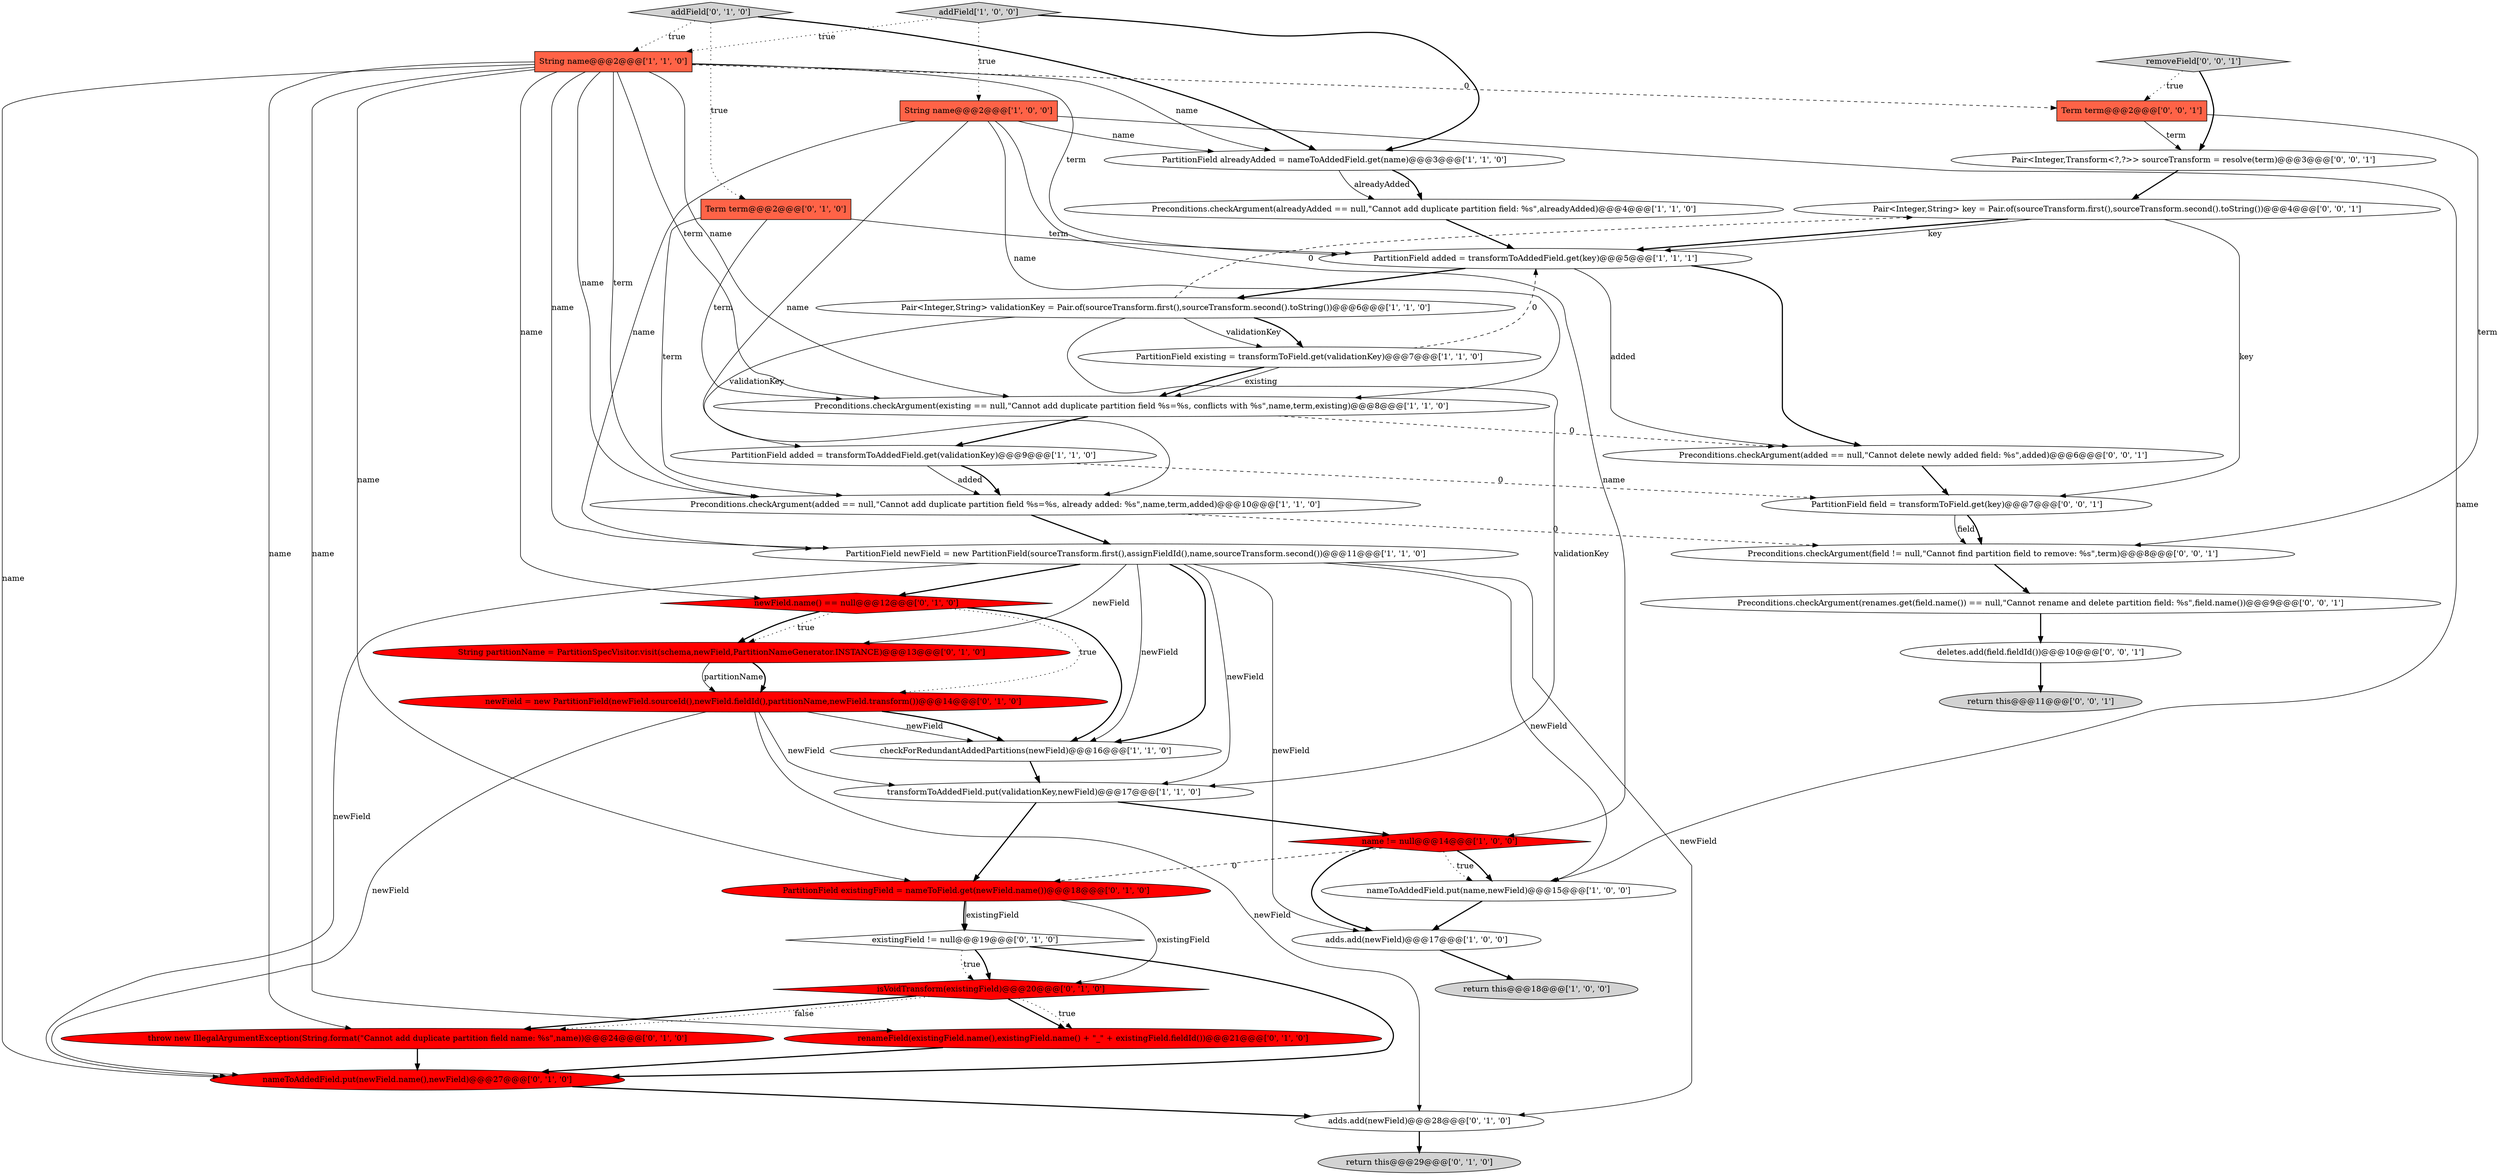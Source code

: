 digraph {
34 [style = filled, label = "Pair<Integer,String> key = Pair.of(sourceTransform.first(),sourceTransform.second().toString())@@@4@@@['0', '0', '1']", fillcolor = white, shape = ellipse image = "AAA0AAABBB3BBB"];
16 [style = filled, label = "PartitionField added = transformToAddedField.get(validationKey)@@@9@@@['1', '1', '0']", fillcolor = white, shape = ellipse image = "AAA0AAABBB1BBB"];
1 [style = filled, label = "PartitionField newField = new PartitionField(sourceTransform.first(),assignFieldId(),name,sourceTransform.second())@@@11@@@['1', '1', '0']", fillcolor = white, shape = ellipse image = "AAA0AAABBB1BBB"];
13 [style = filled, label = "addField['1', '0', '0']", fillcolor = lightgray, shape = diamond image = "AAA0AAABBB1BBB"];
0 [style = filled, label = "PartitionField alreadyAdded = nameToAddedField.get(name)@@@3@@@['1', '1', '0']", fillcolor = white, shape = ellipse image = "AAA0AAABBB1BBB"];
36 [style = filled, label = "Preconditions.checkArgument(added == null,\"Cannot delete newly added field: %s\",added)@@@6@@@['0', '0', '1']", fillcolor = white, shape = ellipse image = "AAA0AAABBB3BBB"];
33 [style = filled, label = "return this@@@11@@@['0', '0', '1']", fillcolor = lightgray, shape = ellipse image = "AAA0AAABBB3BBB"];
26 [style = filled, label = "addField['0', '1', '0']", fillcolor = lightgray, shape = diamond image = "AAA0AAABBB2BBB"];
12 [style = filled, label = "Preconditions.checkArgument(added == null,\"Cannot add duplicate partition field %s=%s, already added: %s\",name,term,added)@@@10@@@['1', '1', '0']", fillcolor = white, shape = ellipse image = "AAA0AAABBB1BBB"];
4 [style = filled, label = "name != null@@@14@@@['1', '0', '0']", fillcolor = red, shape = diamond image = "AAA1AAABBB1BBB"];
19 [style = filled, label = "return this@@@29@@@['0', '1', '0']", fillcolor = lightgray, shape = ellipse image = "AAA0AAABBB2BBB"];
2 [style = filled, label = "checkForRedundantAddedPartitions(newField)@@@16@@@['1', '1', '0']", fillcolor = white, shape = ellipse image = "AAA0AAABBB1BBB"];
7 [style = filled, label = "adds.add(newField)@@@17@@@['1', '0', '0']", fillcolor = white, shape = ellipse image = "AAA0AAABBB1BBB"];
31 [style = filled, label = "deletes.add(field.fieldId())@@@10@@@['0', '0', '1']", fillcolor = white, shape = ellipse image = "AAA0AAABBB3BBB"];
27 [style = filled, label = "newField.name() == null@@@12@@@['0', '1', '0']", fillcolor = red, shape = diamond image = "AAA1AAABBB2BBB"];
20 [style = filled, label = "newField = new PartitionField(newField.sourceId(),newField.fieldId(),partitionName,newField.transform())@@@14@@@['0', '1', '0']", fillcolor = red, shape = ellipse image = "AAA1AAABBB2BBB"];
10 [style = filled, label = "transformToAddedField.put(validationKey,newField)@@@17@@@['1', '1', '0']", fillcolor = white, shape = ellipse image = "AAA0AAABBB1BBB"];
29 [style = filled, label = "nameToAddedField.put(newField.name(),newField)@@@27@@@['0', '1', '0']", fillcolor = red, shape = ellipse image = "AAA1AAABBB2BBB"];
11 [style = filled, label = "Pair<Integer,String> validationKey = Pair.of(sourceTransform.first(),sourceTransform.second().toString())@@@6@@@['1', '1', '0']", fillcolor = white, shape = ellipse image = "AAA0AAABBB1BBB"];
6 [style = filled, label = "Preconditions.checkArgument(alreadyAdded == null,\"Cannot add duplicate partition field: %s\",alreadyAdded)@@@4@@@['1', '1', '0']", fillcolor = white, shape = ellipse image = "AAA0AAABBB1BBB"];
28 [style = filled, label = "throw new IllegalArgumentException(String.format(\"Cannot add duplicate partition field name: %s\",name))@@@24@@@['0', '1', '0']", fillcolor = red, shape = ellipse image = "AAA1AAABBB2BBB"];
32 [style = filled, label = "removeField['0', '0', '1']", fillcolor = lightgray, shape = diamond image = "AAA0AAABBB3BBB"];
22 [style = filled, label = "renameField(existingField.name(),existingField.name() + \"_\" + existingField.fieldId())@@@21@@@['0', '1', '0']", fillcolor = red, shape = ellipse image = "AAA1AAABBB2BBB"];
24 [style = filled, label = "String partitionName = PartitionSpecVisitor.visit(schema,newField,PartitionNameGenerator.INSTANCE)@@@13@@@['0', '1', '0']", fillcolor = red, shape = ellipse image = "AAA1AAABBB2BBB"];
23 [style = filled, label = "Term term@@@2@@@['0', '1', '0']", fillcolor = tomato, shape = box image = "AAA0AAABBB2BBB"];
38 [style = filled, label = "Preconditions.checkArgument(field != null,\"Cannot find partition field to remove: %s\",term)@@@8@@@['0', '0', '1']", fillcolor = white, shape = ellipse image = "AAA0AAABBB3BBB"];
30 [style = filled, label = "isVoidTransform(existingField)@@@20@@@['0', '1', '0']", fillcolor = red, shape = diamond image = "AAA1AAABBB2BBB"];
17 [style = filled, label = "nameToAddedField.put(name,newField)@@@15@@@['1', '0', '0']", fillcolor = white, shape = ellipse image = "AAA0AAABBB1BBB"];
8 [style = filled, label = "String name@@@2@@@['1', '0', '0']", fillcolor = tomato, shape = box image = "AAA0AAABBB1BBB"];
37 [style = filled, label = "PartitionField field = transformToField.get(key)@@@7@@@['0', '0', '1']", fillcolor = white, shape = ellipse image = "AAA0AAABBB3BBB"];
15 [style = filled, label = "Preconditions.checkArgument(existing == null,\"Cannot add duplicate partition field %s=%s, conflicts with %s\",name,term,existing)@@@8@@@['1', '1', '0']", fillcolor = white, shape = ellipse image = "AAA0AAABBB1BBB"];
39 [style = filled, label = "Term term@@@2@@@['0', '0', '1']", fillcolor = tomato, shape = box image = "AAA0AAABBB3BBB"];
40 [style = filled, label = "Pair<Integer,Transform<?,?>> sourceTransform = resolve(term)@@@3@@@['0', '0', '1']", fillcolor = white, shape = ellipse image = "AAA0AAABBB3BBB"];
35 [style = filled, label = "Preconditions.checkArgument(renames.get(field.name()) == null,\"Cannot rename and delete partition field: %s\",field.name())@@@9@@@['0', '0', '1']", fillcolor = white, shape = ellipse image = "AAA0AAABBB3BBB"];
5 [style = filled, label = "PartitionField existing = transformToField.get(validationKey)@@@7@@@['1', '1', '0']", fillcolor = white, shape = ellipse image = "AAA0AAABBB1BBB"];
3 [style = filled, label = "return this@@@18@@@['1', '0', '0']", fillcolor = lightgray, shape = ellipse image = "AAA0AAABBB1BBB"];
18 [style = filled, label = "existingField != null@@@19@@@['0', '1', '0']", fillcolor = white, shape = diamond image = "AAA0AAABBB2BBB"];
25 [style = filled, label = "PartitionField existingField = nameToField.get(newField.name())@@@18@@@['0', '1', '0']", fillcolor = red, shape = ellipse image = "AAA1AAABBB2BBB"];
14 [style = filled, label = "PartitionField added = transformToAddedField.get(key)@@@5@@@['1', '1', '1']", fillcolor = white, shape = ellipse image = "AAA0AAABBB1BBB"];
9 [style = filled, label = "String name@@@2@@@['1', '1', '0']", fillcolor = tomato, shape = box image = "AAA0AAABBB1BBB"];
21 [style = filled, label = "adds.add(newField)@@@28@@@['0', '1', '0']", fillcolor = white, shape = ellipse image = "AAA0AAABBB2BBB"];
9->39 [style = dashed, label="0"];
12->38 [style = dashed, label="0"];
11->16 [style = solid, label="validationKey"];
37->38 [style = solid, label="field"];
20->21 [style = solid, label="newField"];
1->27 [style = bold, label=""];
1->21 [style = solid, label="newField"];
1->17 [style = solid, label="newField"];
5->15 [style = bold, label=""];
18->30 [style = bold, label=""];
1->2 [style = solid, label="newField"];
4->25 [style = dashed, label="0"];
23->14 [style = solid, label="term"];
30->28 [style = bold, label=""];
24->20 [style = solid, label="partitionName"];
8->0 [style = solid, label="name"];
5->15 [style = solid, label="existing"];
37->38 [style = bold, label=""];
8->15 [style = solid, label="name"];
11->5 [style = solid, label="validationKey"];
4->17 [style = dotted, label="true"];
14->11 [style = bold, label=""];
27->2 [style = bold, label=""];
0->6 [style = solid, label="alreadyAdded"];
13->9 [style = dotted, label="true"];
35->31 [style = bold, label=""];
5->14 [style = dashed, label="0"];
16->37 [style = dashed, label="0"];
21->19 [style = bold, label=""];
9->29 [style = solid, label="name"];
9->12 [style = solid, label="term"];
1->10 [style = solid, label="newField"];
23->15 [style = solid, label="term"];
26->23 [style = dotted, label="true"];
40->34 [style = bold, label=""];
27->24 [style = dotted, label="true"];
26->9 [style = dotted, label="true"];
15->36 [style = dashed, label="0"];
12->1 [style = bold, label=""];
24->20 [style = bold, label=""];
8->12 [style = solid, label="name"];
26->0 [style = bold, label=""];
25->30 [style = solid, label="existingField"];
10->25 [style = bold, label=""];
1->29 [style = solid, label="newField"];
27->20 [style = dotted, label="true"];
31->33 [style = bold, label=""];
30->28 [style = dotted, label="false"];
34->14 [style = bold, label=""];
36->37 [style = bold, label=""];
38->35 [style = bold, label=""];
20->29 [style = solid, label="newField"];
9->14 [style = solid, label="term"];
13->0 [style = bold, label=""];
8->17 [style = solid, label="name"];
9->27 [style = solid, label="name"];
9->25 [style = solid, label="name"];
28->29 [style = bold, label=""];
14->36 [style = bold, label=""];
25->18 [style = solid, label="existingField"];
4->17 [style = bold, label=""];
11->34 [style = dashed, label="0"];
9->12 [style = solid, label="name"];
25->18 [style = bold, label=""];
22->29 [style = bold, label=""];
20->10 [style = solid, label="newField"];
2->10 [style = bold, label=""];
29->21 [style = bold, label=""];
4->7 [style = bold, label=""];
9->15 [style = solid, label="term"];
11->5 [style = bold, label=""];
9->0 [style = solid, label="name"];
9->28 [style = solid, label="name"];
13->8 [style = dotted, label="true"];
14->36 [style = solid, label="added"];
32->40 [style = bold, label=""];
1->7 [style = solid, label="newField"];
39->38 [style = solid, label="term"];
1->2 [style = bold, label=""];
27->24 [style = bold, label=""];
34->37 [style = solid, label="key"];
9->15 [style = solid, label="name"];
8->4 [style = solid, label="name"];
30->22 [style = bold, label=""];
20->2 [style = solid, label="newField"];
32->39 [style = dotted, label="true"];
0->6 [style = bold, label=""];
23->12 [style = solid, label="term"];
15->16 [style = bold, label=""];
9->22 [style = solid, label="name"];
8->1 [style = solid, label="name"];
7->3 [style = bold, label=""];
20->2 [style = bold, label=""];
6->14 [style = bold, label=""];
17->7 [style = bold, label=""];
11->10 [style = solid, label="validationKey"];
18->29 [style = bold, label=""];
1->24 [style = solid, label="newField"];
34->14 [style = solid, label="key"];
10->4 [style = bold, label=""];
16->12 [style = solid, label="added"];
30->22 [style = dotted, label="true"];
9->1 [style = solid, label="name"];
16->12 [style = bold, label=""];
18->30 [style = dotted, label="true"];
39->40 [style = solid, label="term"];
}
